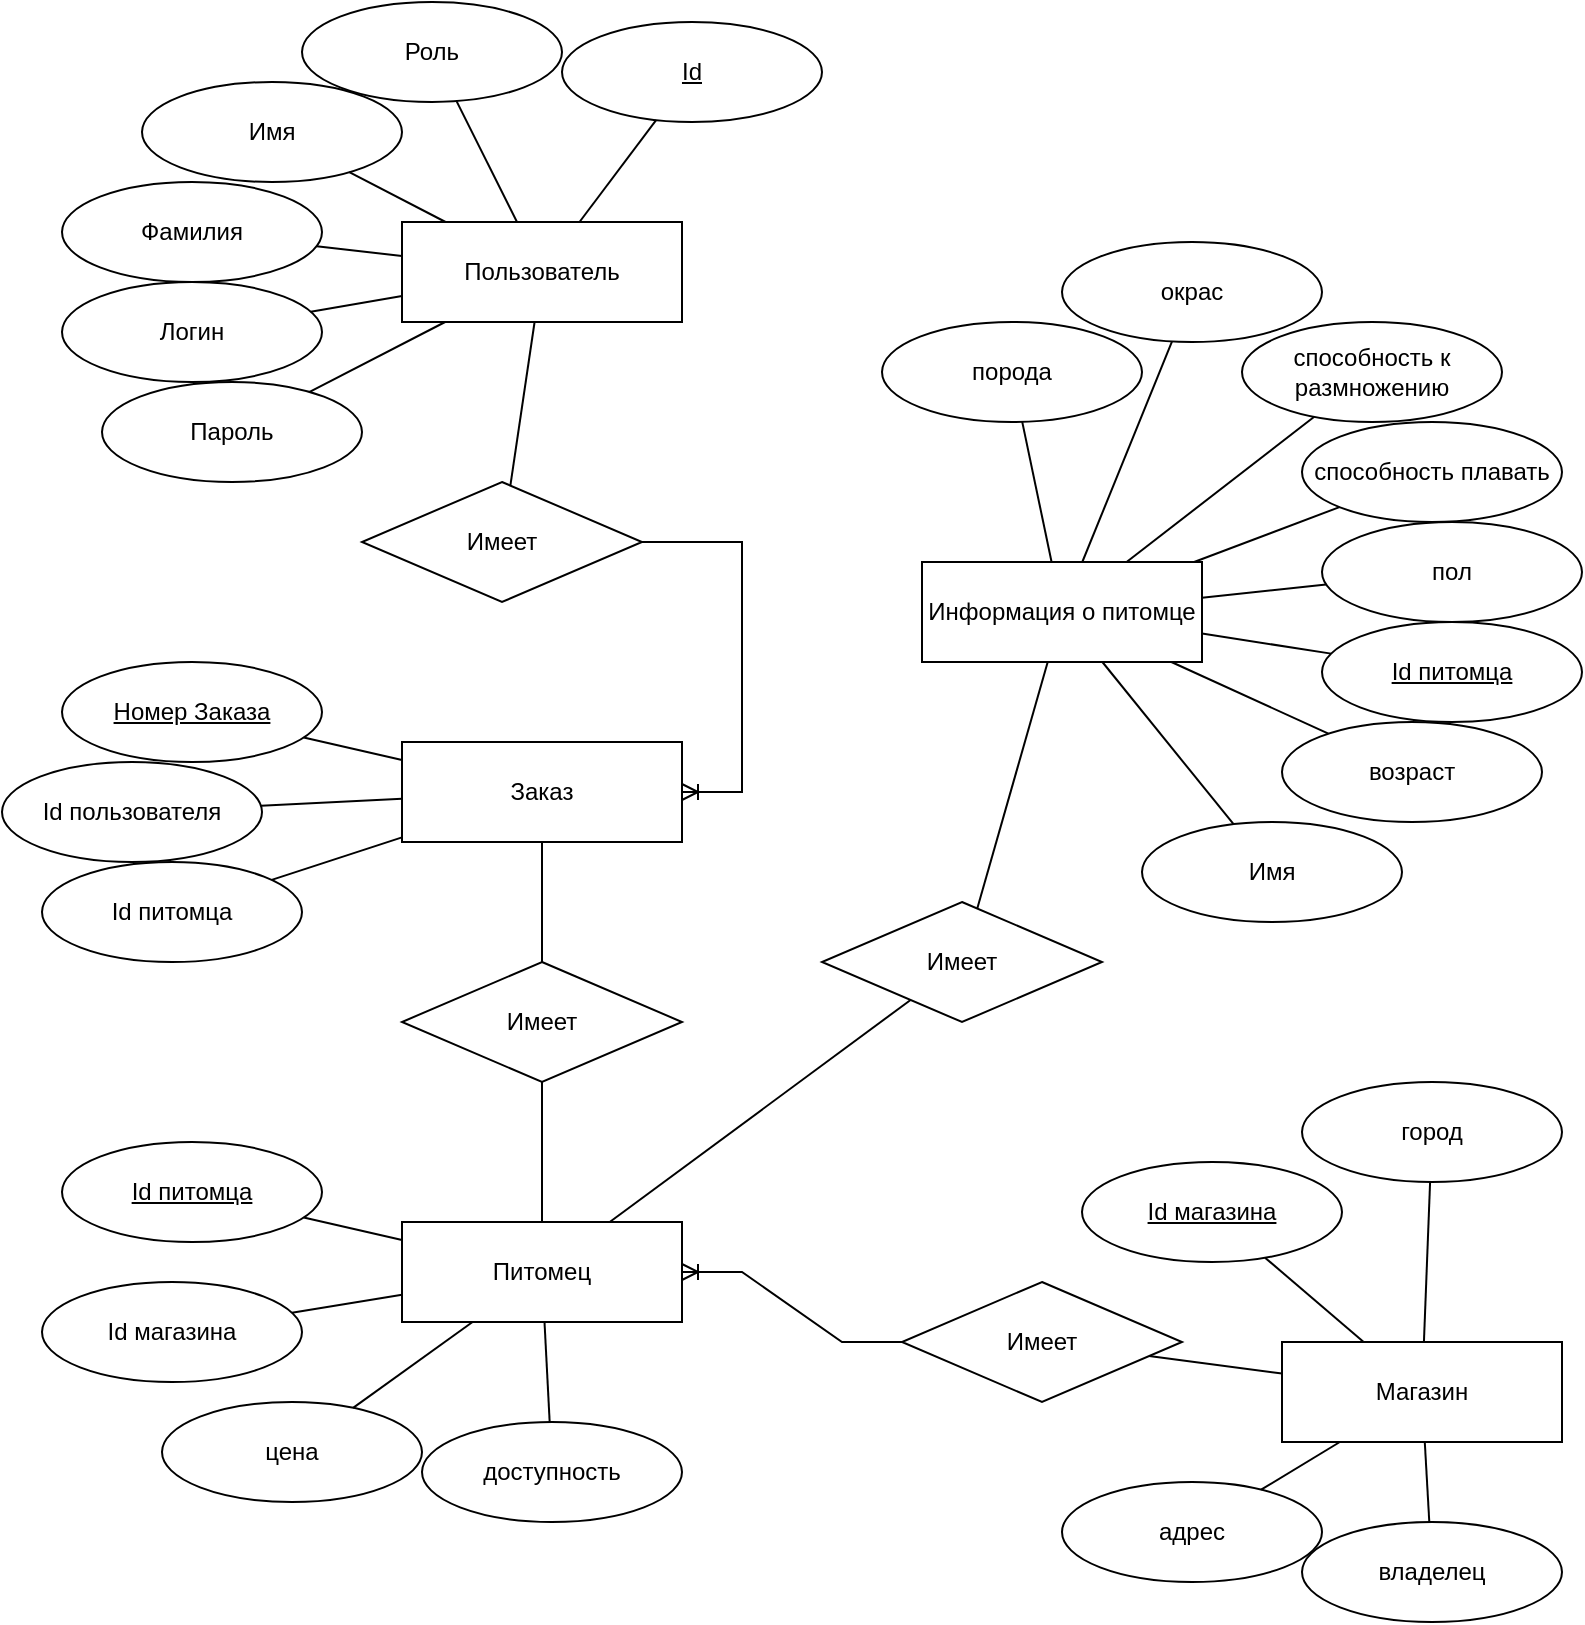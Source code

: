 <mxfile version="15.4.0" type="device"><diagram id="k8UIUnj9hA_k7KHbg4uP" name="Страница 1"><mxGraphModel dx="1422" dy="942" grid="1" gridSize="10" guides="1" tooltips="1" connect="1" arrows="1" fold="1" page="1" pageScale="1" pageWidth="827" pageHeight="1169" math="0" shadow="0"><root><mxCell id="0"/><mxCell id="1" parent="0"/><mxCell id="03_1DdQtCRGSDZXcu4sP-1" value="Пользователь" style="rounded=0;whiteSpace=wrap;html=1;" vertex="1" parent="1"><mxGeometry x="220" y="130" width="140" height="50" as="geometry"/></mxCell><mxCell id="03_1DdQtCRGSDZXcu4sP-2" value="Имя" style="ellipse;whiteSpace=wrap;html=1;" vertex="1" parent="1"><mxGeometry x="90" y="60" width="130" height="50" as="geometry"/></mxCell><mxCell id="03_1DdQtCRGSDZXcu4sP-3" value="Фамилия" style="ellipse;whiteSpace=wrap;html=1;" vertex="1" parent="1"><mxGeometry x="50" y="110" width="130" height="50" as="geometry"/></mxCell><mxCell id="03_1DdQtCRGSDZXcu4sP-4" value="Логин" style="ellipse;whiteSpace=wrap;html=1;" vertex="1" parent="1"><mxGeometry x="50" y="160" width="130" height="50" as="geometry"/></mxCell><mxCell id="03_1DdQtCRGSDZXcu4sP-5" value="Пароль" style="ellipse;whiteSpace=wrap;html=1;" vertex="1" parent="1"><mxGeometry x="70" y="210" width="130" height="50" as="geometry"/></mxCell><mxCell id="03_1DdQtCRGSDZXcu4sP-6" value="Роль" style="ellipse;whiteSpace=wrap;html=1;" vertex="1" parent="1"><mxGeometry x="170" y="20" width="130" height="50" as="geometry"/></mxCell><mxCell id="03_1DdQtCRGSDZXcu4sP-7" value="&lt;u&gt;Id&lt;/u&gt;" style="ellipse;whiteSpace=wrap;html=1;" vertex="1" parent="1"><mxGeometry x="300" y="30" width="130" height="50" as="geometry"/></mxCell><mxCell id="03_1DdQtCRGSDZXcu4sP-8" value="" style="endArrow=none;html=1;rounded=0;" edge="1" parent="1" source="03_1DdQtCRGSDZXcu4sP-5" target="03_1DdQtCRGSDZXcu4sP-1"><mxGeometry width="50" height="50" relative="1" as="geometry"><mxPoint x="380" y="500" as="sourcePoint"/><mxPoint x="430" y="450" as="targetPoint"/></mxGeometry></mxCell><mxCell id="03_1DdQtCRGSDZXcu4sP-9" value="" style="endArrow=none;html=1;rounded=0;" edge="1" parent="1" source="03_1DdQtCRGSDZXcu4sP-4" target="03_1DdQtCRGSDZXcu4sP-1"><mxGeometry width="50" height="50" relative="1" as="geometry"><mxPoint x="79.974" y="265.702" as="sourcePoint"/><mxPoint x="200" y="267.5" as="targetPoint"/></mxGeometry></mxCell><mxCell id="03_1DdQtCRGSDZXcu4sP-10" value="" style="endArrow=none;html=1;rounded=0;" edge="1" parent="1" source="03_1DdQtCRGSDZXcu4sP-3" target="03_1DdQtCRGSDZXcu4sP-1"><mxGeometry width="50" height="50" relative="1" as="geometry"><mxPoint x="71.661" y="227.251" as="sourcePoint"/><mxPoint x="200" y="255" as="targetPoint"/></mxGeometry></mxCell><mxCell id="03_1DdQtCRGSDZXcu4sP-11" value="" style="endArrow=none;html=1;rounded=0;" edge="1" parent="1" source="03_1DdQtCRGSDZXcu4sP-2" target="03_1DdQtCRGSDZXcu4sP-1"><mxGeometry width="50" height="50" relative="1" as="geometry"><mxPoint x="90" y="165" as="sourcePoint"/><mxPoint x="200" y="242.5" as="targetPoint"/></mxGeometry></mxCell><mxCell id="03_1DdQtCRGSDZXcu4sP-12" value="" style="endArrow=none;html=1;rounded=0;" edge="1" parent="1" source="03_1DdQtCRGSDZXcu4sP-6" target="03_1DdQtCRGSDZXcu4sP-1"><mxGeometry width="50" height="50" relative="1" as="geometry"><mxPoint x="130" y="115" as="sourcePoint"/><mxPoint x="235" y="230" as="targetPoint"/></mxGeometry></mxCell><mxCell id="03_1DdQtCRGSDZXcu4sP-13" value="" style="endArrow=none;html=1;rounded=0;" edge="1" parent="1" source="03_1DdQtCRGSDZXcu4sP-7" target="03_1DdQtCRGSDZXcu4sP-1"><mxGeometry width="50" height="50" relative="1" as="geometry"><mxPoint x="190.962" y="92.678" as="sourcePoint"/><mxPoint x="270" y="230" as="targetPoint"/></mxGeometry></mxCell><mxCell id="03_1DdQtCRGSDZXcu4sP-14" value="Заказ" style="rounded=0;whiteSpace=wrap;html=1;" vertex="1" parent="1"><mxGeometry x="220" y="390" width="140" height="50" as="geometry"/></mxCell><mxCell id="03_1DdQtCRGSDZXcu4sP-15" value="&lt;u&gt;Номер Заказа&lt;/u&gt;" style="ellipse;whiteSpace=wrap;html=1;" vertex="1" parent="1"><mxGeometry x="50" y="350" width="130" height="50" as="geometry"/></mxCell><mxCell id="03_1DdQtCRGSDZXcu4sP-16" value="Id пользователя" style="ellipse;whiteSpace=wrap;html=1;" vertex="1" parent="1"><mxGeometry x="20" y="400" width="130" height="50" as="geometry"/></mxCell><mxCell id="03_1DdQtCRGSDZXcu4sP-17" value="Id питомца" style="ellipse;whiteSpace=wrap;html=1;" vertex="1" parent="1"><mxGeometry x="40" y="450" width="130" height="50" as="geometry"/></mxCell><mxCell id="03_1DdQtCRGSDZXcu4sP-18" value="" style="endArrow=none;html=1;rounded=0;" edge="1" parent="1" source="03_1DdQtCRGSDZXcu4sP-15" target="03_1DdQtCRGSDZXcu4sP-14"><mxGeometry width="50" height="50" relative="1" as="geometry"><mxPoint x="80" y="265" as="sourcePoint"/><mxPoint x="140" y="197.5" as="targetPoint"/></mxGeometry></mxCell><mxCell id="03_1DdQtCRGSDZXcu4sP-19" value="" style="endArrow=none;html=1;rounded=0;" edge="1" parent="1" source="03_1DdQtCRGSDZXcu4sP-16" target="03_1DdQtCRGSDZXcu4sP-14"><mxGeometry width="50" height="50" relative="1" as="geometry"><mxPoint x="90" y="365" as="sourcePoint"/><mxPoint x="185" y="410" as="targetPoint"/></mxGeometry></mxCell><mxCell id="03_1DdQtCRGSDZXcu4sP-20" value="" style="endArrow=none;html=1;rounded=0;" edge="1" parent="1" source="03_1DdQtCRGSDZXcu4sP-17" target="03_1DdQtCRGSDZXcu4sP-14"><mxGeometry width="50" height="50" relative="1" as="geometry"><mxPoint x="90" y="415" as="sourcePoint"/><mxPoint x="150" y="422.5" as="targetPoint"/></mxGeometry></mxCell><mxCell id="03_1DdQtCRGSDZXcu4sP-21" value="Имеет" style="rhombus;whiteSpace=wrap;html=1;" vertex="1" parent="1"><mxGeometry x="200" y="260" width="140" height="60" as="geometry"/></mxCell><mxCell id="03_1DdQtCRGSDZXcu4sP-22" value="" style="endArrow=none;html=1;rounded=0;" edge="1" parent="1" source="03_1DdQtCRGSDZXcu4sP-1" target="03_1DdQtCRGSDZXcu4sP-21"><mxGeometry width="50" height="50" relative="1" as="geometry"><mxPoint x="275" y="100" as="sourcePoint"/><mxPoint x="245" y="160" as="targetPoint"/></mxGeometry></mxCell><mxCell id="03_1DdQtCRGSDZXcu4sP-23" value="" style="edgeStyle=entityRelationEdgeStyle;fontSize=12;html=1;endArrow=ERoneToMany;rounded=0;" edge="1" parent="1" source="03_1DdQtCRGSDZXcu4sP-21" target="03_1DdQtCRGSDZXcu4sP-14"><mxGeometry width="100" height="100" relative="1" as="geometry"><mxPoint x="310" y="300" as="sourcePoint"/><mxPoint x="320" y="350" as="targetPoint"/></mxGeometry></mxCell><mxCell id="03_1DdQtCRGSDZXcu4sP-24" value="Имеет" style="rhombus;whiteSpace=wrap;html=1;" vertex="1" parent="1"><mxGeometry x="220" y="500" width="140" height="60" as="geometry"/></mxCell><mxCell id="03_1DdQtCRGSDZXcu4sP-25" value="" style="endArrow=none;html=1;rounded=0;entryX=0.5;entryY=1;entryDx=0;entryDy=0;" edge="1" parent="1" source="03_1DdQtCRGSDZXcu4sP-24" target="03_1DdQtCRGSDZXcu4sP-14"><mxGeometry width="50" height="50" relative="1" as="geometry"><mxPoint x="90" y="365" as="sourcePoint"/><mxPoint x="185" y="410" as="targetPoint"/></mxGeometry></mxCell><mxCell id="03_1DdQtCRGSDZXcu4sP-26" value="Питомец" style="rounded=0;whiteSpace=wrap;html=1;" vertex="1" parent="1"><mxGeometry x="220" y="630" width="140" height="50" as="geometry"/></mxCell><mxCell id="03_1DdQtCRGSDZXcu4sP-27" value="&lt;u&gt;Id питомца&lt;/u&gt;" style="ellipse;whiteSpace=wrap;html=1;" vertex="1" parent="1"><mxGeometry x="50" y="590" width="130" height="50" as="geometry"/></mxCell><mxCell id="03_1DdQtCRGSDZXcu4sP-28" value="Id магазина" style="ellipse;whiteSpace=wrap;html=1;" vertex="1" parent="1"><mxGeometry x="40" y="660" width="130" height="50" as="geometry"/></mxCell><mxCell id="03_1DdQtCRGSDZXcu4sP-29" value="цена" style="ellipse;whiteSpace=wrap;html=1;" vertex="1" parent="1"><mxGeometry x="100" y="720" width="130" height="50" as="geometry"/></mxCell><mxCell id="03_1DdQtCRGSDZXcu4sP-30" value="доступность" style="ellipse;whiteSpace=wrap;html=1;" vertex="1" parent="1"><mxGeometry x="230" y="730" width="130" height="50" as="geometry"/></mxCell><mxCell id="03_1DdQtCRGSDZXcu4sP-31" value="" style="endArrow=none;html=1;rounded=0;" edge="1" parent="1" source="03_1DdQtCRGSDZXcu4sP-24" target="03_1DdQtCRGSDZXcu4sP-26"><mxGeometry width="50" height="50" relative="1" as="geometry"><mxPoint x="196.774" y="552.903" as="sourcePoint"/><mxPoint x="220" y="460" as="targetPoint"/></mxGeometry></mxCell><mxCell id="03_1DdQtCRGSDZXcu4sP-32" value="" style="endArrow=none;html=1;rounded=0;" edge="1" parent="1" source="03_1DdQtCRGSDZXcu4sP-27" target="03_1DdQtCRGSDZXcu4sP-26"><mxGeometry width="50" height="50" relative="1" as="geometry"><mxPoint x="210.29" y="601.304" as="sourcePoint"/><mxPoint x="266.19" y="660" as="targetPoint"/></mxGeometry></mxCell><mxCell id="03_1DdQtCRGSDZXcu4sP-33" value="" style="endArrow=none;html=1;rounded=0;" edge="1" parent="1" source="03_1DdQtCRGSDZXcu4sP-28" target="03_1DdQtCRGSDZXcu4sP-26"><mxGeometry width="50" height="50" relative="1" as="geometry"><mxPoint x="142.455" y="737.916" as="sourcePoint"/><mxPoint x="220.357" y="710" as="targetPoint"/></mxGeometry></mxCell><mxCell id="03_1DdQtCRGSDZXcu4sP-34" value="" style="endArrow=none;html=1;rounded=0;" edge="1" parent="1" source="03_1DdQtCRGSDZXcu4sP-29" target="03_1DdQtCRGSDZXcu4sP-26"><mxGeometry width="50" height="50" relative="1" as="geometry"><mxPoint x="199.046" y="771.774" as="sourcePoint"/><mxPoint x="263.864" y="710" as="targetPoint"/></mxGeometry></mxCell><mxCell id="03_1DdQtCRGSDZXcu4sP-35" value="" style="endArrow=none;html=1;rounded=0;" edge="1" parent="1" source="03_1DdQtCRGSDZXcu4sP-30" target="03_1DdQtCRGSDZXcu4sP-26"><mxGeometry width="50" height="50" relative="1" as="geometry"><mxPoint x="294.048" y="790.003" as="sourcePoint"/><mxPoint x="290.962" y="710" as="targetPoint"/></mxGeometry></mxCell><mxCell id="03_1DdQtCRGSDZXcu4sP-37" value="Имеет" style="rhombus;whiteSpace=wrap;html=1;" vertex="1" parent="1"><mxGeometry x="430" y="470" width="140" height="60" as="geometry"/></mxCell><mxCell id="03_1DdQtCRGSDZXcu4sP-38" value="Имеет" style="rhombus;whiteSpace=wrap;html=1;" vertex="1" parent="1"><mxGeometry x="470" y="660" width="140" height="60" as="geometry"/></mxCell><mxCell id="03_1DdQtCRGSDZXcu4sP-39" value="" style="endArrow=none;html=1;rounded=0;" edge="1" parent="1" source="03_1DdQtCRGSDZXcu4sP-37" target="03_1DdQtCRGSDZXcu4sP-26"><mxGeometry width="50" height="50" relative="1" as="geometry"><mxPoint x="189.688" y="571.562" as="sourcePoint"/><mxPoint x="252.174" y="640" as="targetPoint"/></mxGeometry></mxCell><mxCell id="03_1DdQtCRGSDZXcu4sP-41" value="Магазин" style="rounded=0;whiteSpace=wrap;html=1;" vertex="1" parent="1"><mxGeometry x="660" y="690" width="140" height="50" as="geometry"/></mxCell><mxCell id="03_1DdQtCRGSDZXcu4sP-42" value="&lt;u&gt;Id магазина&lt;/u&gt;" style="ellipse;whiteSpace=wrap;html=1;" vertex="1" parent="1"><mxGeometry x="560" y="600" width="130" height="50" as="geometry"/></mxCell><mxCell id="03_1DdQtCRGSDZXcu4sP-43" value="город" style="ellipse;whiteSpace=wrap;html=1;" vertex="1" parent="1"><mxGeometry x="670" y="560" width="130" height="50" as="geometry"/></mxCell><mxCell id="03_1DdQtCRGSDZXcu4sP-44" value="владелец" style="ellipse;whiteSpace=wrap;html=1;" vertex="1" parent="1"><mxGeometry x="670" y="780" width="130" height="50" as="geometry"/></mxCell><mxCell id="03_1DdQtCRGSDZXcu4sP-45" value="адрес" style="ellipse;whiteSpace=wrap;html=1;" vertex="1" parent="1"><mxGeometry x="550" y="760" width="130" height="50" as="geometry"/></mxCell><mxCell id="03_1DdQtCRGSDZXcu4sP-46" value="" style="endArrow=none;html=1;rounded=0;" edge="1" parent="1" source="03_1DdQtCRGSDZXcu4sP-38" target="03_1DdQtCRGSDZXcu4sP-41"><mxGeometry width="50" height="50" relative="1" as="geometry"><mxPoint x="467.5" y="692.5" as="sourcePoint"/><mxPoint x="345" y="675" as="targetPoint"/></mxGeometry></mxCell><mxCell id="03_1DdQtCRGSDZXcu4sP-47" value="" style="endArrow=none;html=1;rounded=0;" edge="1" parent="1" source="03_1DdQtCRGSDZXcu4sP-42" target="03_1DdQtCRGSDZXcu4sP-41"><mxGeometry width="50" height="50" relative="1" as="geometry"><mxPoint x="575.329" y="706.287" as="sourcePoint"/><mxPoint x="670" y="717.045" as="targetPoint"/></mxGeometry></mxCell><mxCell id="03_1DdQtCRGSDZXcu4sP-48" value="" style="endArrow=none;html=1;rounded=0;" edge="1" parent="1" source="03_1DdQtCRGSDZXcu4sP-43" target="03_1DdQtCRGSDZXcu4sP-41"><mxGeometry width="50" height="50" relative="1" as="geometry"><mxPoint x="832.529" y="628.459" as="sourcePoint"/><mxPoint x="760" y="720" as="targetPoint"/></mxGeometry></mxCell><mxCell id="03_1DdQtCRGSDZXcu4sP-49" value="" style="endArrow=none;html=1;rounded=0;" edge="1" parent="1" source="03_1DdQtCRGSDZXcu4sP-44" target="03_1DdQtCRGSDZXcu4sP-41"><mxGeometry width="50" height="50" relative="1" as="geometry"><mxPoint x="890.555" y="663.242" as="sourcePoint"/><mxPoint x="800.938" y="700" as="targetPoint"/></mxGeometry></mxCell><mxCell id="03_1DdQtCRGSDZXcu4sP-50" value="" style="endArrow=none;html=1;rounded=0;" edge="1" parent="1" source="03_1DdQtCRGSDZXcu4sP-45" target="03_1DdQtCRGSDZXcu4sP-41"><mxGeometry width="50" height="50" relative="1" as="geometry"><mxPoint x="953.996" y="693.63" as="sourcePoint"/><mxPoint x="810" y="714.818" as="targetPoint"/></mxGeometry></mxCell><mxCell id="03_1DdQtCRGSDZXcu4sP-51" value="Информация о питомце" style="rounded=0;whiteSpace=wrap;html=1;" vertex="1" parent="1"><mxGeometry x="480" y="300" width="140" height="50" as="geometry"/></mxCell><mxCell id="03_1DdQtCRGSDZXcu4sP-52" value="" style="edgeStyle=entityRelationEdgeStyle;fontSize=12;html=1;endArrow=ERoneToMany;rounded=0;" edge="1" parent="1" source="03_1DdQtCRGSDZXcu4sP-38" target="03_1DdQtCRGSDZXcu4sP-26"><mxGeometry width="100" height="100" relative="1" as="geometry"><mxPoint x="270" y="300" as="sourcePoint"/><mxPoint x="290" y="435" as="targetPoint"/></mxGeometry></mxCell><mxCell id="03_1DdQtCRGSDZXcu4sP-54" value="" style="endArrow=none;html=1;rounded=0;" edge="1" parent="1" source="03_1DdQtCRGSDZXcu4sP-37" target="03_1DdQtCRGSDZXcu4sP-51"><mxGeometry width="50" height="50" relative="1" as="geometry"><mxPoint x="459.693" y="471.297" as="sourcePoint"/><mxPoint x="298.837" y="640" as="targetPoint"/></mxGeometry></mxCell><mxCell id="03_1DdQtCRGSDZXcu4sP-56" value="порода" style="ellipse;whiteSpace=wrap;html=1;" vertex="1" parent="1"><mxGeometry x="460" y="180" width="130" height="50" as="geometry"/></mxCell><mxCell id="03_1DdQtCRGSDZXcu4sP-57" value="окрас" style="ellipse;whiteSpace=wrap;html=1;" vertex="1" parent="1"><mxGeometry x="550" y="140" width="130" height="50" as="geometry"/></mxCell><mxCell id="03_1DdQtCRGSDZXcu4sP-58" value="способность к размножению" style="ellipse;whiteSpace=wrap;html=1;" vertex="1" parent="1"><mxGeometry x="640" y="180" width="130" height="50" as="geometry"/></mxCell><mxCell id="03_1DdQtCRGSDZXcu4sP-59" value="способность плавать" style="ellipse;whiteSpace=wrap;html=1;" vertex="1" parent="1"><mxGeometry x="670" y="230" width="130" height="50" as="geometry"/></mxCell><mxCell id="03_1DdQtCRGSDZXcu4sP-60" value="пол" style="ellipse;whiteSpace=wrap;html=1;" vertex="1" parent="1"><mxGeometry x="680" y="280" width="130" height="50" as="geometry"/></mxCell><mxCell id="03_1DdQtCRGSDZXcu4sP-61" value="&lt;u&gt;Id питомца&lt;/u&gt;" style="ellipse;whiteSpace=wrap;html=1;" vertex="1" parent="1"><mxGeometry x="680" y="330" width="130" height="50" as="geometry"/></mxCell><mxCell id="03_1DdQtCRGSDZXcu4sP-62" value="возраст" style="ellipse;whiteSpace=wrap;html=1;" vertex="1" parent="1"><mxGeometry x="660" y="380" width="130" height="50" as="geometry"/></mxCell><mxCell id="03_1DdQtCRGSDZXcu4sP-63" value="Имя" style="ellipse;whiteSpace=wrap;html=1;" vertex="1" parent="1"><mxGeometry x="590" y="430" width="130" height="50" as="geometry"/></mxCell><mxCell id="03_1DdQtCRGSDZXcu4sP-65" value="" style="endArrow=none;html=1;rounded=0;" edge="1" parent="1" source="03_1DdQtCRGSDZXcu4sP-56" target="03_1DdQtCRGSDZXcu4sP-51"><mxGeometry width="50" height="50" relative="1" as="geometry"><mxPoint x="529.5" y="331.904" as="sourcePoint"/><mxPoint x="590" y="328.59" as="targetPoint"/></mxGeometry></mxCell><mxCell id="03_1DdQtCRGSDZXcu4sP-66" value="" style="endArrow=none;html=1;rounded=0;" edge="1" parent="1" source="03_1DdQtCRGSDZXcu4sP-57" target="03_1DdQtCRGSDZXcu4sP-51"><mxGeometry width="50" height="50" relative="1" as="geometry"><mxPoint x="532.131" y="296.923" as="sourcePoint"/><mxPoint x="590" y="309.865" as="targetPoint"/></mxGeometry></mxCell><mxCell id="03_1DdQtCRGSDZXcu4sP-67" value="" style="endArrow=none;html=1;rounded=0;" edge="1" parent="1" source="03_1DdQtCRGSDZXcu4sP-58" target="03_1DdQtCRGSDZXcu4sP-51"><mxGeometry width="50" height="50" relative="1" as="geometry"><mxPoint x="540.684" y="255.896" as="sourcePoint"/><mxPoint x="616.944" y="300" as="targetPoint"/></mxGeometry></mxCell><mxCell id="03_1DdQtCRGSDZXcu4sP-68" value="" style="endArrow=none;html=1;rounded=0;" edge="1" parent="1" source="03_1DdQtCRGSDZXcu4sP-59" target="03_1DdQtCRGSDZXcu4sP-51"><mxGeometry width="50" height="50" relative="1" as="geometry"><mxPoint x="598.953" y="219.417" as="sourcePoint"/><mxPoint x="645.577" y="300" as="targetPoint"/></mxGeometry></mxCell><mxCell id="03_1DdQtCRGSDZXcu4sP-69" value="" style="endArrow=none;html=1;rounded=0;" edge="1" parent="1" source="03_1DdQtCRGSDZXcu4sP-60" target="03_1DdQtCRGSDZXcu4sP-51"><mxGeometry width="50" height="50" relative="1" as="geometry"><mxPoint x="697.647" y="199.84" as="sourcePoint"/><mxPoint x="667.5" y="300" as="targetPoint"/></mxGeometry></mxCell><mxCell id="03_1DdQtCRGSDZXcu4sP-70" value="" style="endArrow=none;html=1;rounded=0;" edge="1" parent="1" source="03_1DdQtCRGSDZXcu4sP-61" target="03_1DdQtCRGSDZXcu4sP-51"><mxGeometry width="50" height="50" relative="1" as="geometry"><mxPoint x="786.215" y="227.415" as="sourcePoint"/><mxPoint x="692.292" y="300" as="targetPoint"/></mxGeometry></mxCell><mxCell id="03_1DdQtCRGSDZXcu4sP-71" value="" style="endArrow=none;html=1;rounded=0;" edge="1" parent="1" source="03_1DdQtCRGSDZXcu4sP-62" target="03_1DdQtCRGSDZXcu4sP-51"><mxGeometry width="50" height="50" relative="1" as="geometry"><mxPoint x="846.262" y="261.541" as="sourcePoint"/><mxPoint x="730" y="301.17" as="targetPoint"/></mxGeometry></mxCell><mxCell id="03_1DdQtCRGSDZXcu4sP-72" value="" style="endArrow=none;html=1;rounded=0;" edge="1" parent="1" source="03_1DdQtCRGSDZXcu4sP-63" target="03_1DdQtCRGSDZXcu4sP-51"><mxGeometry width="50" height="50" relative="1" as="geometry"><mxPoint x="862.628" y="302.037" as="sourcePoint"/><mxPoint x="730" y="317.075" as="targetPoint"/></mxGeometry></mxCell></root></mxGraphModel></diagram></mxfile>